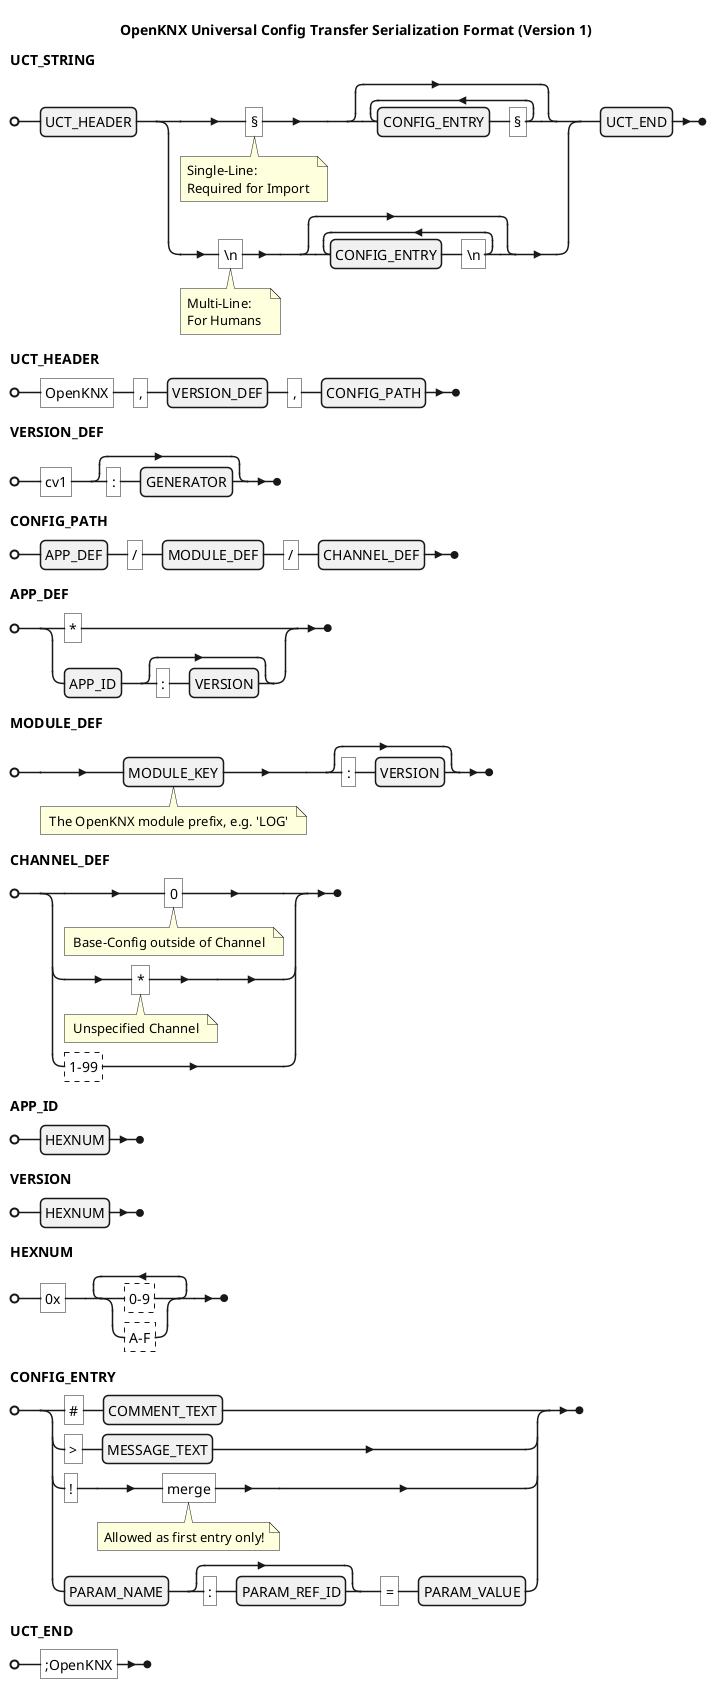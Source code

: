 @startebnf

title OpenKNX Universal Config Transfer Serialization Format (Version 1)

UCT_STRING = UCT_HEADER, ("§" (*Single-Line:\nRequired for Import *), {CONFIG_ENTRY, "§"} | "\n" (*Multi-Line:\nFor Humans *), {CONFIG_ENTRY, "\n"}), UCT_END;

UCT_HEADER = "OpenKNX", ",", VERSION_DEF, ",", CONFIG_PATH;

VERSION_DEF = "cv1", [ ":", GENERATOR];

CONFIG_PATH = APP_DEF, "/", MODULE_DEF, "/", CHANNEL_DEF;


' APP_DEF = ( "*" | APP_ID, [":", [VERSION] , [ ":" , APP_NAME ](* Not yet included *)] );
APP_DEF = ( "*" | APP_ID, [":", VERSION] );

MODULE_DEF = MODULE_KEY (* The OpenKNX module prefix, e.g. 'LOG' *), [":", VERSION];

CHANNEL_DEF = ("0" (* Base-Config outside of Channel *) | "*" (* Unspecified Channel *) | ?1-99?);

APP_ID  = HEXNUM;

' VERSION = ( SEMVER | DECVER | HEXNUM);
VERSION = HEXNUM;



HEXNUM = "0x" , {(?0-9? | ?A-F?)}-;

CONFIG_ENTRY = ( '#', COMMENT_TEXT | '>', MESSAGE_TEXT | '!', 'merge' (*Allowed as first entry only!*) | PARAM_NAME, [":", PARAM_REF_ID], "=", PARAM_VALUE );

UCT_END = ";OpenKNX";

/'
digit-excluding-zero = "1" | "2" | "3" | "4" | "5" | "6" | "7" | "8" | "9";
digit                = "0" | digit-excluding-zero;
'/

@endyaml